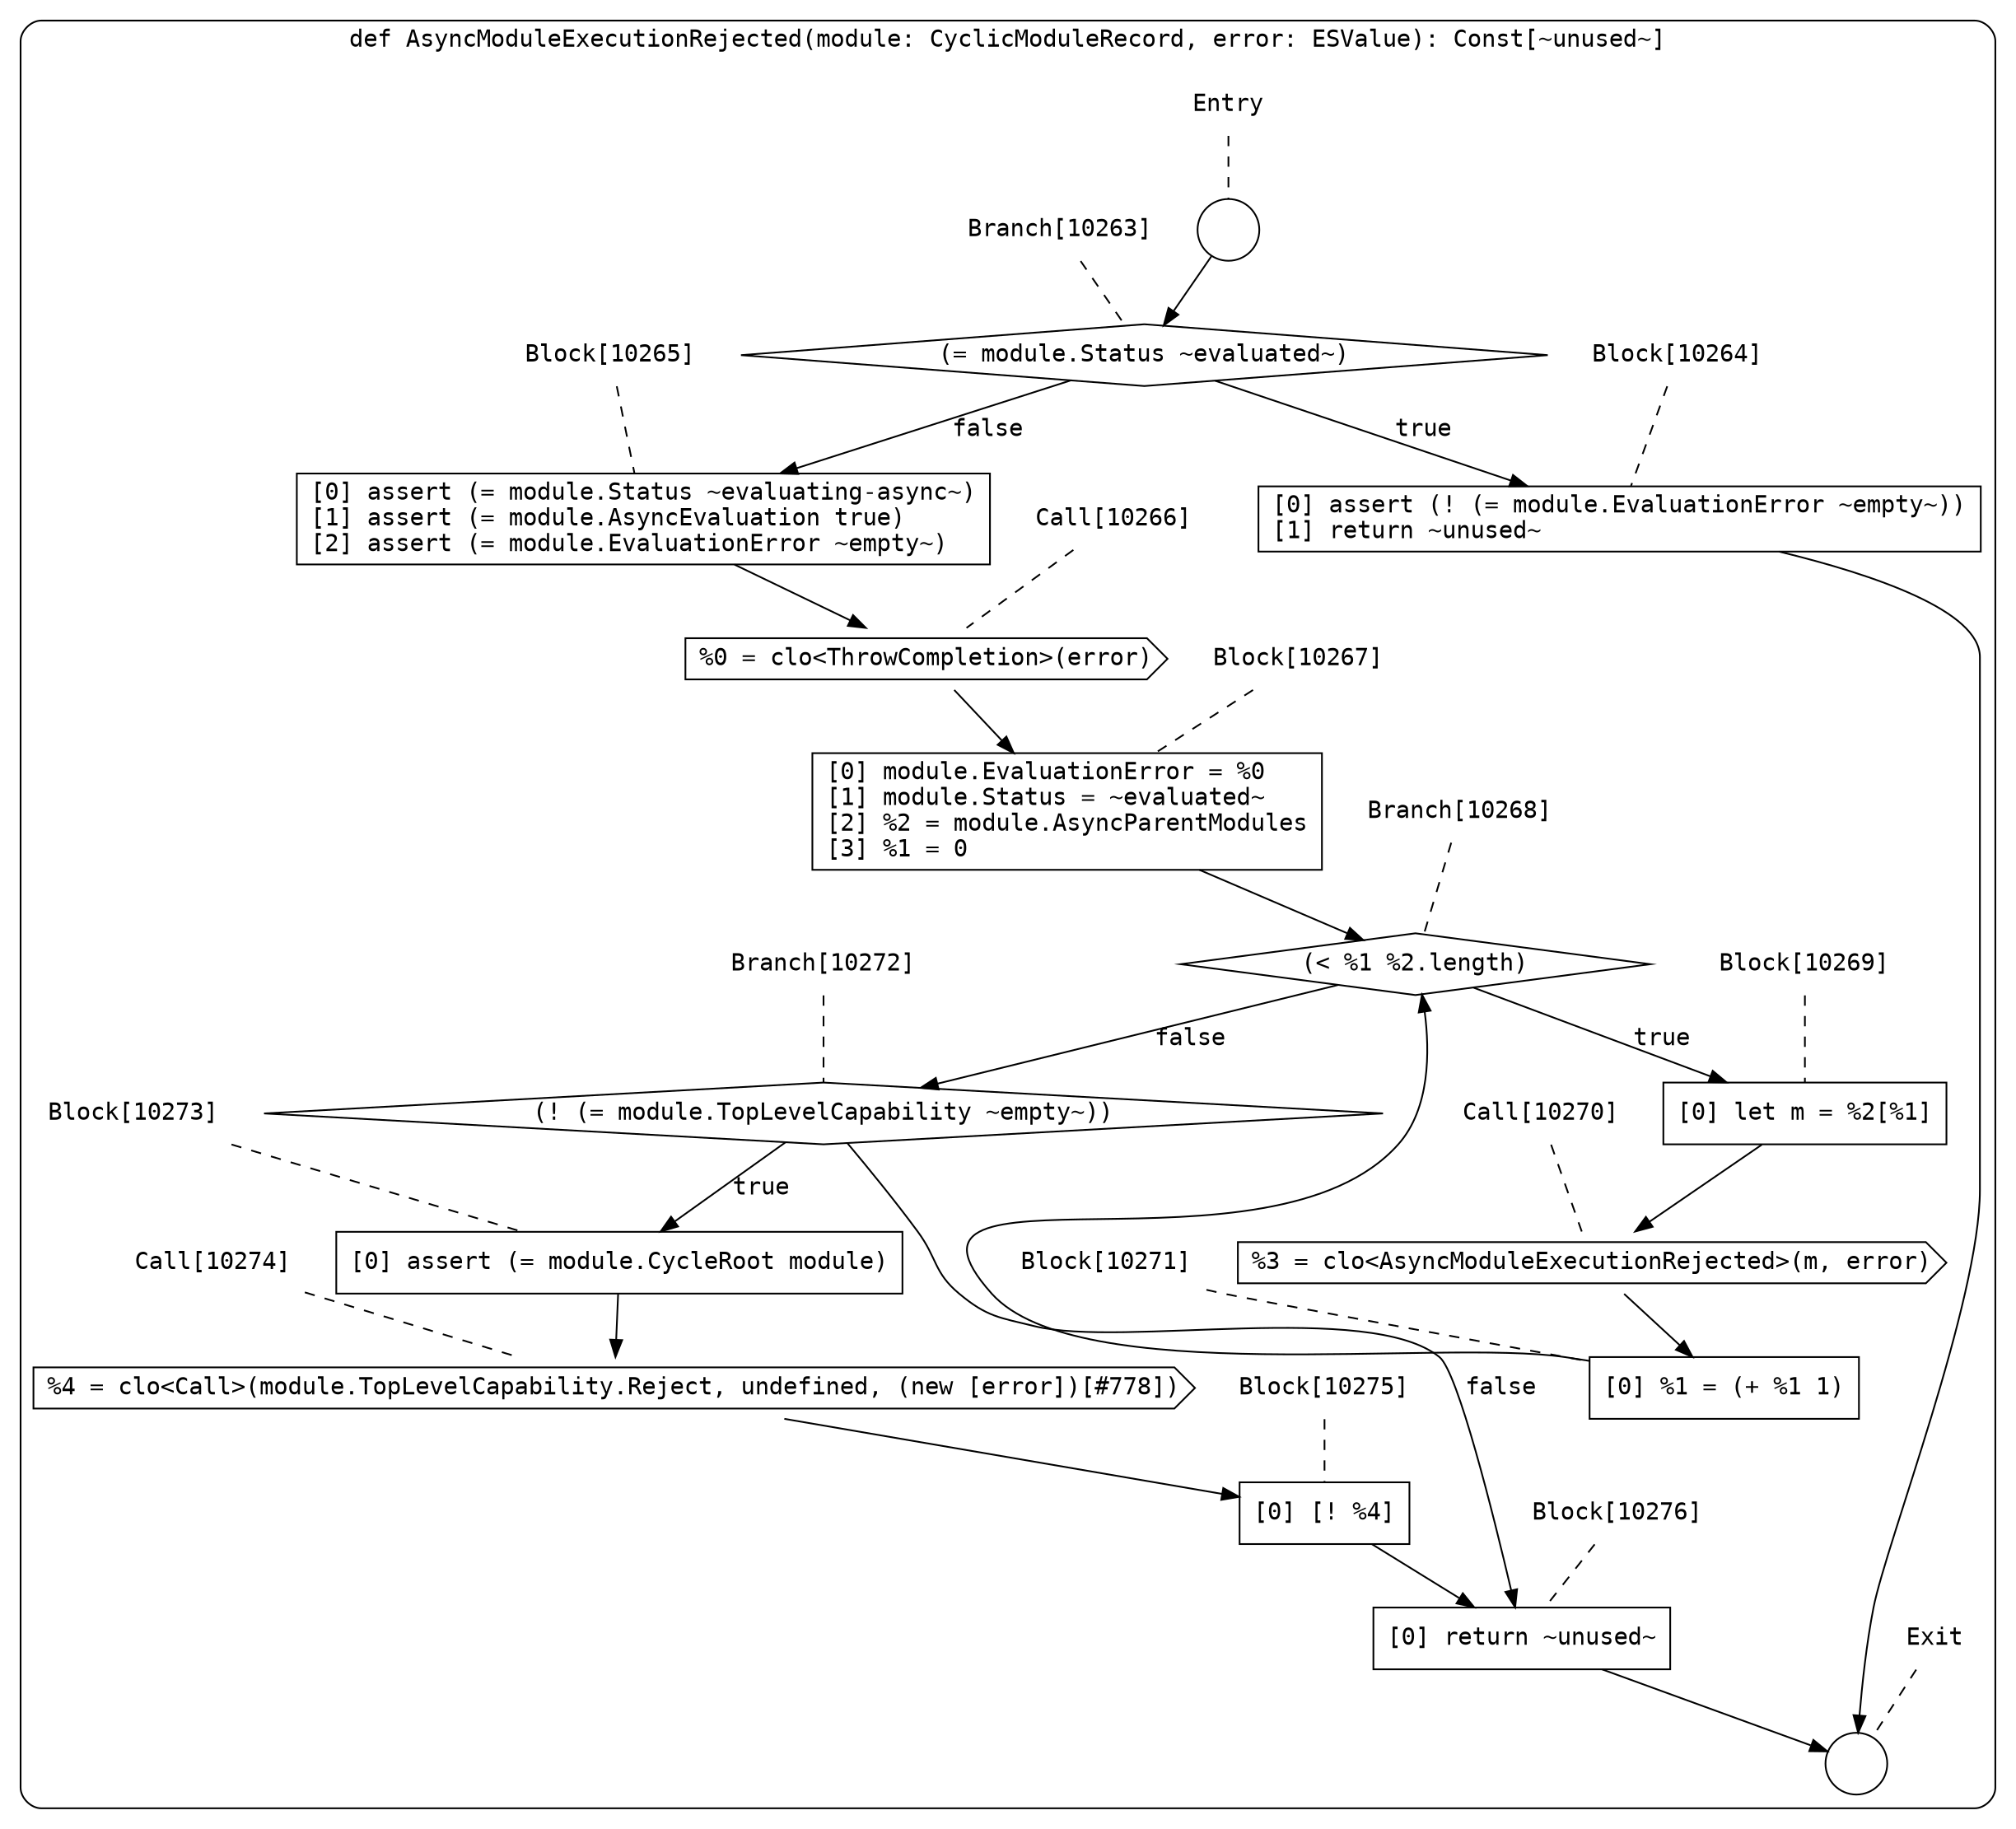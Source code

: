 digraph {
  graph [fontname = "Consolas"]
  node [fontname = "Consolas"]
  edge [fontname = "Consolas"]
  subgraph cluster1894 {
    label = "def AsyncModuleExecutionRejected(module: CyclicModuleRecord, error: ESValue): Const[~unused~]"
    style = rounded
    cluster1894_entry_name [shape=none, label=<<font color="black">Entry</font>>]
    cluster1894_entry_name -> cluster1894_entry [arrowhead=none, color="black", style=dashed]
    cluster1894_entry [shape=circle label=" " color="black" fillcolor="white" style=filled]
    cluster1894_entry -> node10263 [color="black"]
    cluster1894_exit_name [shape=none, label=<<font color="black">Exit</font>>]
    cluster1894_exit_name -> cluster1894_exit [arrowhead=none, color="black", style=dashed]
    cluster1894_exit [shape=circle label=" " color="black" fillcolor="white" style=filled]
    node10263_name [shape=none, label=<<font color="black">Branch[10263]</font>>]
    node10263_name -> node10263 [arrowhead=none, color="black", style=dashed]
    node10263 [shape=diamond, label=<<font color="black">(= module.Status ~evaluated~)</font>> color="black" fillcolor="white", style=filled]
    node10263 -> node10264 [label=<<font color="black">true</font>> color="black"]
    node10263 -> node10265 [label=<<font color="black">false</font>> color="black"]
    node10264_name [shape=none, label=<<font color="black">Block[10264]</font>>]
    node10264_name -> node10264 [arrowhead=none, color="black", style=dashed]
    node10264 [shape=box, label=<<font color="black">[0] assert (! (= module.EvaluationError ~empty~))<BR ALIGN="LEFT"/>[1] return ~unused~<BR ALIGN="LEFT"/></font>> color="black" fillcolor="white", style=filled]
    node10264 -> cluster1894_exit [color="black"]
    node10265_name [shape=none, label=<<font color="black">Block[10265]</font>>]
    node10265_name -> node10265 [arrowhead=none, color="black", style=dashed]
    node10265 [shape=box, label=<<font color="black">[0] assert (= module.Status ~evaluating-async~)<BR ALIGN="LEFT"/>[1] assert (= module.AsyncEvaluation true)<BR ALIGN="LEFT"/>[2] assert (= module.EvaluationError ~empty~)<BR ALIGN="LEFT"/></font>> color="black" fillcolor="white", style=filled]
    node10265 -> node10266 [color="black"]
    node10266_name [shape=none, label=<<font color="black">Call[10266]</font>>]
    node10266_name -> node10266 [arrowhead=none, color="black", style=dashed]
    node10266 [shape=cds, label=<<font color="black">%0 = clo&lt;ThrowCompletion&gt;(error)</font>> color="black" fillcolor="white", style=filled]
    node10266 -> node10267 [color="black"]
    node10267_name [shape=none, label=<<font color="black">Block[10267]</font>>]
    node10267_name -> node10267 [arrowhead=none, color="black", style=dashed]
    node10267 [shape=box, label=<<font color="black">[0] module.EvaluationError = %0<BR ALIGN="LEFT"/>[1] module.Status = ~evaluated~<BR ALIGN="LEFT"/>[2] %2 = module.AsyncParentModules<BR ALIGN="LEFT"/>[3] %1 = 0<BR ALIGN="LEFT"/></font>> color="black" fillcolor="white", style=filled]
    node10267 -> node10268 [color="black"]
    node10268_name [shape=none, label=<<font color="black">Branch[10268]</font>>]
    node10268_name -> node10268 [arrowhead=none, color="black", style=dashed]
    node10268 [shape=diamond, label=<<font color="black">(&lt; %1 %2.length)</font>> color="black" fillcolor="white", style=filled]
    node10268 -> node10269 [label=<<font color="black">true</font>> color="black"]
    node10268 -> node10272 [label=<<font color="black">false</font>> color="black"]
    node10269_name [shape=none, label=<<font color="black">Block[10269]</font>>]
    node10269_name -> node10269 [arrowhead=none, color="black", style=dashed]
    node10269 [shape=box, label=<<font color="black">[0] let m = %2[%1]<BR ALIGN="LEFT"/></font>> color="black" fillcolor="white", style=filled]
    node10269 -> node10270 [color="black"]
    node10272_name [shape=none, label=<<font color="black">Branch[10272]</font>>]
    node10272_name -> node10272 [arrowhead=none, color="black", style=dashed]
    node10272 [shape=diamond, label=<<font color="black">(! (= module.TopLevelCapability ~empty~))</font>> color="black" fillcolor="white", style=filled]
    node10272 -> node10273 [label=<<font color="black">true</font>> color="black"]
    node10272 -> node10276 [label=<<font color="black">false</font>> color="black"]
    node10270_name [shape=none, label=<<font color="black">Call[10270]</font>>]
    node10270_name -> node10270 [arrowhead=none, color="black", style=dashed]
    node10270 [shape=cds, label=<<font color="black">%3 = clo&lt;AsyncModuleExecutionRejected&gt;(m, error)</font>> color="black" fillcolor="white", style=filled]
    node10270 -> node10271 [color="black"]
    node10273_name [shape=none, label=<<font color="black">Block[10273]</font>>]
    node10273_name -> node10273 [arrowhead=none, color="black", style=dashed]
    node10273 [shape=box, label=<<font color="black">[0] assert (= module.CycleRoot module)<BR ALIGN="LEFT"/></font>> color="black" fillcolor="white", style=filled]
    node10273 -> node10274 [color="black"]
    node10276_name [shape=none, label=<<font color="black">Block[10276]</font>>]
    node10276_name -> node10276 [arrowhead=none, color="black", style=dashed]
    node10276 [shape=box, label=<<font color="black">[0] return ~unused~<BR ALIGN="LEFT"/></font>> color="black" fillcolor="white", style=filled]
    node10276 -> cluster1894_exit [color="black"]
    node10271_name [shape=none, label=<<font color="black">Block[10271]</font>>]
    node10271_name -> node10271 [arrowhead=none, color="black", style=dashed]
    node10271 [shape=box, label=<<font color="black">[0] %1 = (+ %1 1)<BR ALIGN="LEFT"/></font>> color="black" fillcolor="white", style=filled]
    node10271 -> node10268 [color="black"]
    node10274_name [shape=none, label=<<font color="black">Call[10274]</font>>]
    node10274_name -> node10274 [arrowhead=none, color="black", style=dashed]
    node10274 [shape=cds, label=<<font color="black">%4 = clo&lt;Call&gt;(module.TopLevelCapability.Reject, undefined, (new [error])[#778])</font>> color="black" fillcolor="white", style=filled]
    node10274 -> node10275 [color="black"]
    node10275_name [shape=none, label=<<font color="black">Block[10275]</font>>]
    node10275_name -> node10275 [arrowhead=none, color="black", style=dashed]
    node10275 [shape=box, label=<<font color="black">[0] [! %4]<BR ALIGN="LEFT"/></font>> color="black" fillcolor="white", style=filled]
    node10275 -> node10276 [color="black"]
  }
}